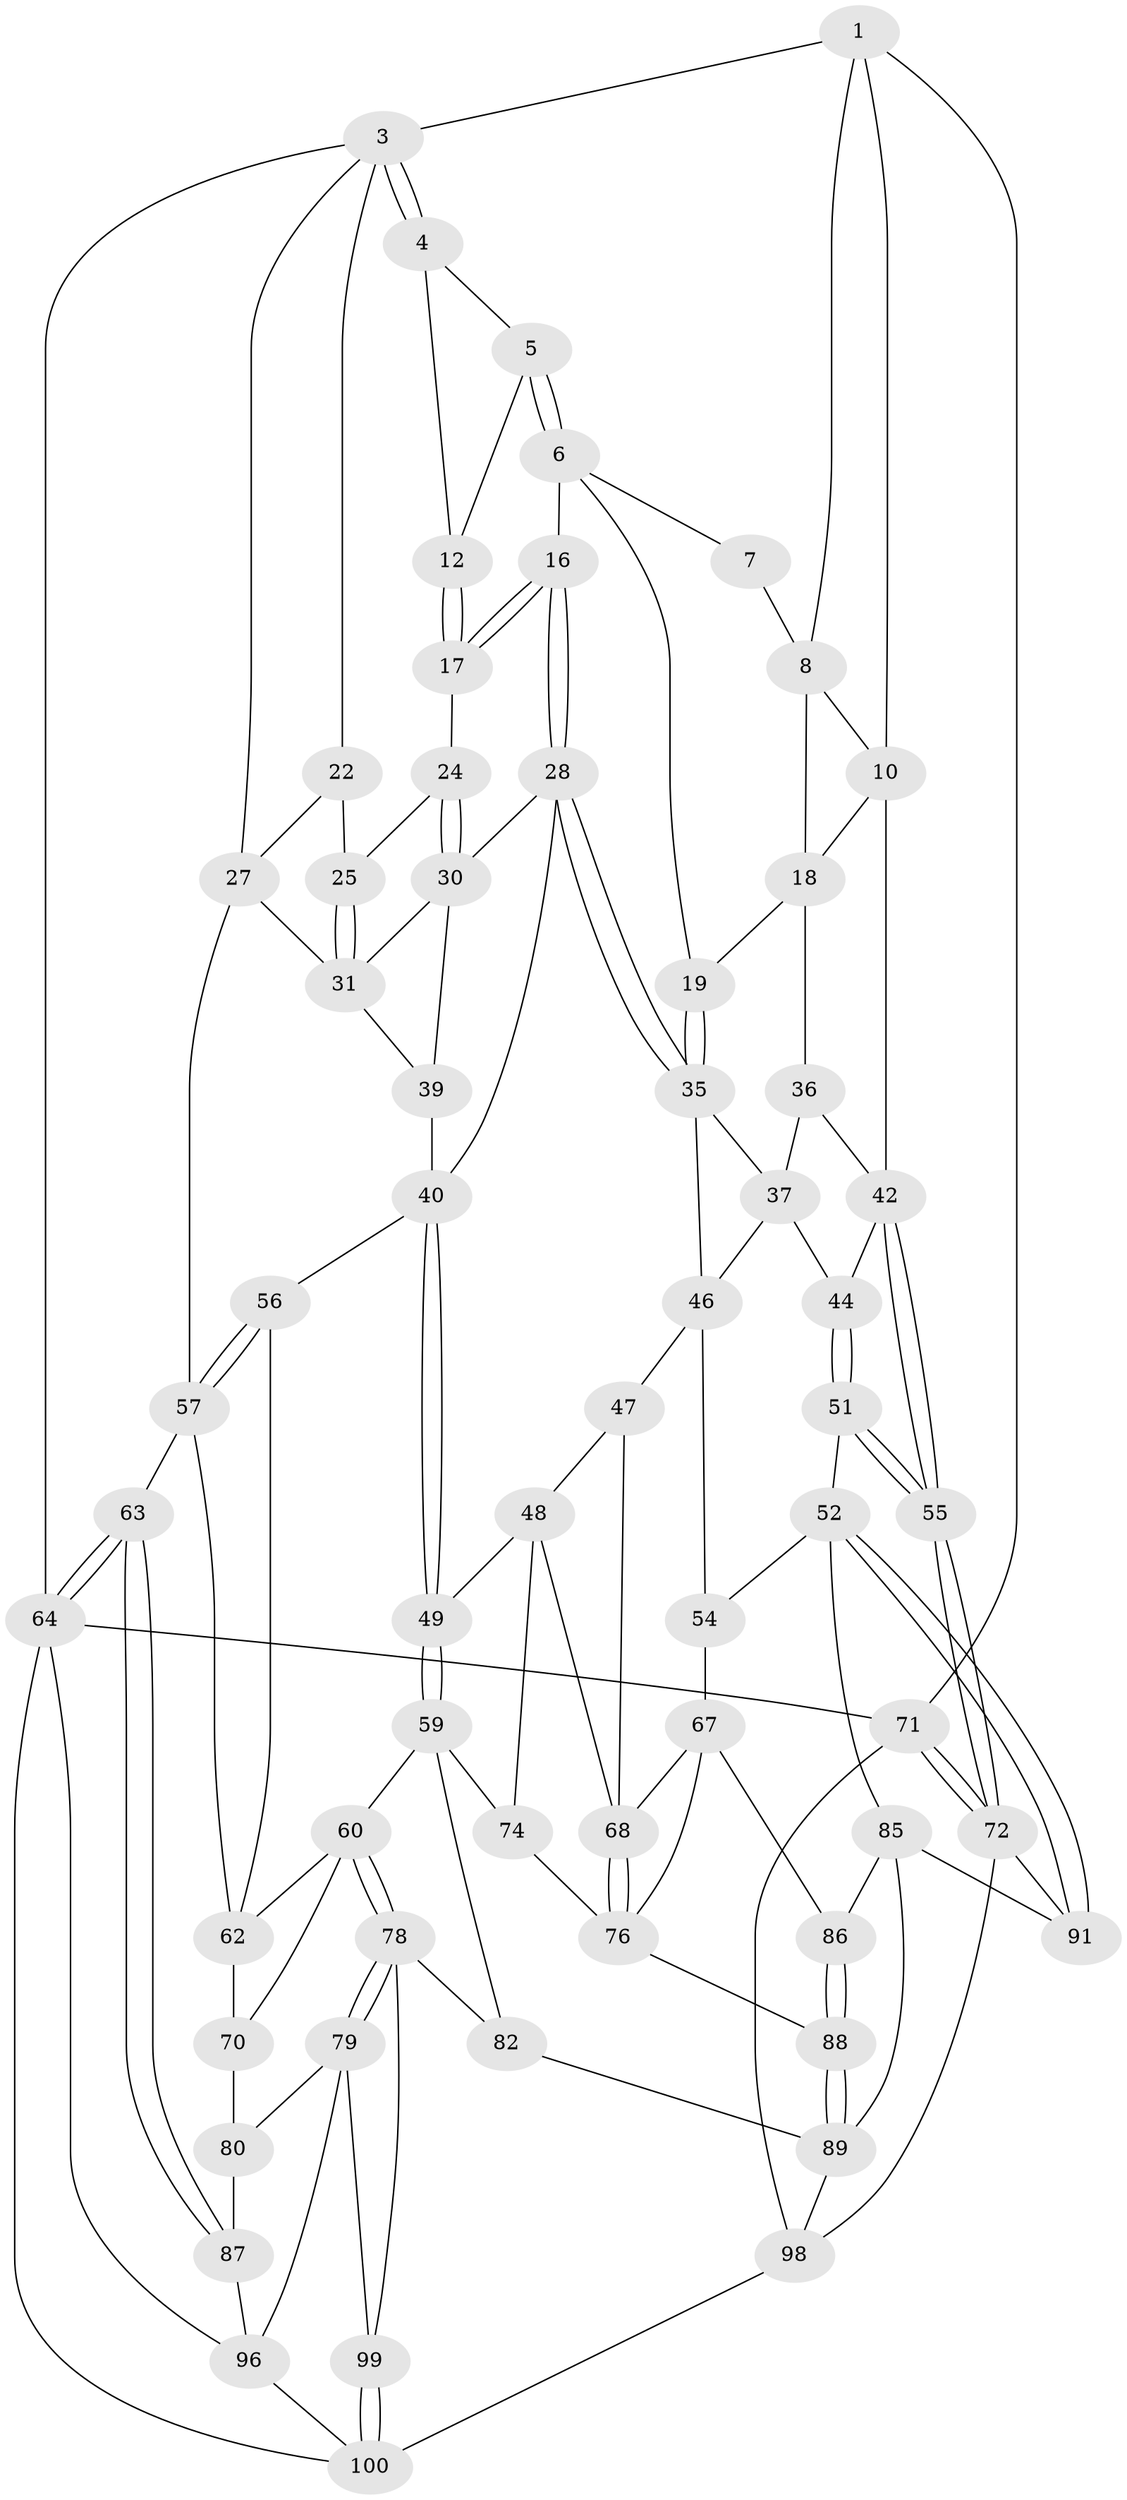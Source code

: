 // original degree distribution, {3: 0.029411764705882353, 6: 0.2549019607843137, 5: 0.46078431372549017, 4: 0.2549019607843137}
// Generated by graph-tools (version 1.1) at 2025/11/02/27/25 16:11:51]
// undirected, 63 vertices, 138 edges
graph export_dot {
graph [start="1"]
  node [color=gray90,style=filled];
  1 [pos="+0.8968984994473754+0",super="+2"];
  3 [pos="+0+0",super="+21"];
  4 [pos="+0.004298540606688749+0",super="+14"];
  5 [pos="+0.43624985027587027+0"];
  6 [pos="+0.5028741981187961+0",super="+15"];
  7 [pos="+0.6186582099829339+0"];
  8 [pos="+0.851433168980853+0.08921307384117554",super="+9"];
  10 [pos="+1+0.12721144956308597",super="+11"];
  12 [pos="+0.25216747890844+0.10820398739815207",super="+13"];
  16 [pos="+0.42809008778684776+0.23658099623684978"];
  17 [pos="+0.36406212169889407+0.19648820669728007",super="+23"];
  18 [pos="+0.7793262848067164+0.16423074622123454",super="+20"];
  19 [pos="+0.6989697383271831+0.21549596766496998"];
  22 [pos="+0.11876700346934317+0.1366566407694367",super="+26"];
  24 [pos="+0.1896476006686227+0.18398563171491916"];
  25 [pos="+0.07972740787990175+0.22737733924688994"];
  27 [pos="+0+0",super="+33"];
  28 [pos="+0.4169507415914705+0.2939104369850722",super="+29"];
  30 [pos="+0.22423140185544005+0.26246543694440766",super="+34"];
  31 [pos="+0.07633179909826099+0.25810755122002776",super="+32"];
  35 [pos="+0.697433633407815+0.28767427154323116",super="+38"];
  36 [pos="+0.903988286520439+0.2920288166382338"];
  37 [pos="+0.8735131311186927+0.32633435572284153",super="+45"];
  39 [pos="+0.16229765373949276+0.34193808852290997"];
  40 [pos="+0.4125605976814659+0.34034694196438725",super="+41"];
  42 [pos="+1+0.4183312951403596",super="+43"];
  44 [pos="+0.9162761342767473+0.43862043163652"];
  46 [pos="+0.6689226339757448+0.47635890483110893",super="+50"];
  47 [pos="+0.6578190000068662+0.47975423960498814"];
  48 [pos="+0.5140682902558301+0.4889399820888013",super="+73"];
  49 [pos="+0.479416151779229+0.48384003908623097"];
  51 [pos="+0.9959780734622978+0.6649558837159306"];
  52 [pos="+0.9903741556618396+0.6660342625874149",super="+53"];
  54 [pos="+0.8118559752628295+0.6027247361603698"];
  55 [pos="+1+0.6669859014201938"];
  56 [pos="+0.1953879230060473+0.4558551066058729"];
  57 [pos="+0+0.5245314132686403",super="+58"];
  59 [pos="+0.42089343952441943+0.5645930880301049",super="+75"];
  60 [pos="+0.4195341499756823+0.5656305509223443",super="+61"];
  62 [pos="+0.22724665658402288+0.5229404005603726",super="+66"];
  63 [pos="+0+0.7509088878865292"];
  64 [pos="+0+0.7990911771046175",super="+65"];
  67 [pos="+0.7707375036233306+0.6389872791507339",super="+84"];
  68 [pos="+0.7017382737140155+0.6635878747137687",super="+69"];
  70 [pos="+0.19617199945741587+0.7166502866778889"];
  71 [pos="+1+1"];
  72 [pos="+1+1",super="+93"];
  74 [pos="+0.6018960306076582+0.7113601792184719"];
  76 [pos="+0.6742663211462153+0.7139856548353648",super="+77"];
  78 [pos="+0.32793599496149517+0.8202148458254703",super="+83"];
  79 [pos="+0.221907060809864+0.7644395162741758",super="+95"];
  80 [pos="+0.2160340360421229+0.7601474228118004",super="+81"];
  82 [pos="+0.5465940730179761+0.8145091003922107"];
  85 [pos="+0.8346469634538899+0.7374795352299246",super="+92"];
  86 [pos="+0.7238445781909991+0.7657163305673771"];
  87 [pos="+0.07975970175550633+0.7740799974378952",super="+94"];
  88 [pos="+0.7161519496135714+0.7915932765824312"];
  89 [pos="+0.7010360372039854+0.874405612920243",super="+90"];
  91 [pos="+0.8954916909787345+0.8709589422724527"];
  96 [pos="+0.08669180259018446+0.9177395064895856",super="+97"];
  98 [pos="+0.6799667337560769+0.9653971730811763",super="+102"];
  99 [pos="+0.31515446549747916+1"];
  100 [pos="+0.3303789533037266+1",super="+101"];
  1 -- 8;
  1 -- 10;
  1 -- 3;
  1 -- 71;
  3 -- 4;
  3 -- 4;
  3 -- 64;
  3 -- 27;
  3 -- 22;
  4 -- 5;
  4 -- 12;
  5 -- 6;
  5 -- 6;
  5 -- 12;
  6 -- 7;
  6 -- 16;
  6 -- 19;
  7 -- 8;
  8 -- 10;
  8 -- 18;
  10 -- 42;
  10 -- 18;
  12 -- 17 [weight=2];
  12 -- 17;
  16 -- 17;
  16 -- 17;
  16 -- 28;
  16 -- 28;
  17 -- 24;
  18 -- 19;
  18 -- 36;
  19 -- 35;
  19 -- 35;
  22 -- 25;
  22 -- 27;
  24 -- 25;
  24 -- 30;
  24 -- 30;
  25 -- 31;
  25 -- 31;
  27 -- 57;
  27 -- 31;
  28 -- 35;
  28 -- 35;
  28 -- 40;
  28 -- 30;
  30 -- 39;
  30 -- 31;
  31 -- 39;
  35 -- 37;
  35 -- 46;
  36 -- 37;
  36 -- 42;
  37 -- 44;
  37 -- 46;
  39 -- 40;
  40 -- 49;
  40 -- 49;
  40 -- 56;
  42 -- 55;
  42 -- 55;
  42 -- 44;
  44 -- 51;
  44 -- 51;
  46 -- 47;
  46 -- 54;
  47 -- 48;
  47 -- 68;
  48 -- 49;
  48 -- 74;
  48 -- 68;
  49 -- 59;
  49 -- 59;
  51 -- 52;
  51 -- 55;
  51 -- 55;
  52 -- 91;
  52 -- 91;
  52 -- 85;
  52 -- 54;
  54 -- 67;
  55 -- 72;
  55 -- 72;
  56 -- 57;
  56 -- 57;
  56 -- 62;
  57 -- 62;
  57 -- 63;
  59 -- 60;
  59 -- 74;
  59 -- 82;
  60 -- 78;
  60 -- 78;
  60 -- 62;
  60 -- 70;
  62 -- 70;
  63 -- 64;
  63 -- 64;
  63 -- 87;
  63 -- 87;
  64 -- 100;
  64 -- 71;
  64 -- 96;
  67 -- 68;
  67 -- 76;
  67 -- 86;
  68 -- 76;
  68 -- 76;
  70 -- 80;
  71 -- 72;
  71 -- 72;
  71 -- 98;
  72 -- 98;
  72 -- 91;
  74 -- 76;
  76 -- 88;
  78 -- 79;
  78 -- 79;
  78 -- 82;
  78 -- 99;
  79 -- 80;
  79 -- 96;
  79 -- 99;
  80 -- 87 [weight=2];
  82 -- 89;
  85 -- 86;
  85 -- 89;
  85 -- 91;
  86 -- 88;
  86 -- 88;
  87 -- 96;
  88 -- 89;
  88 -- 89;
  89 -- 98;
  96 -- 100;
  98 -- 100;
  99 -- 100;
  99 -- 100;
}
